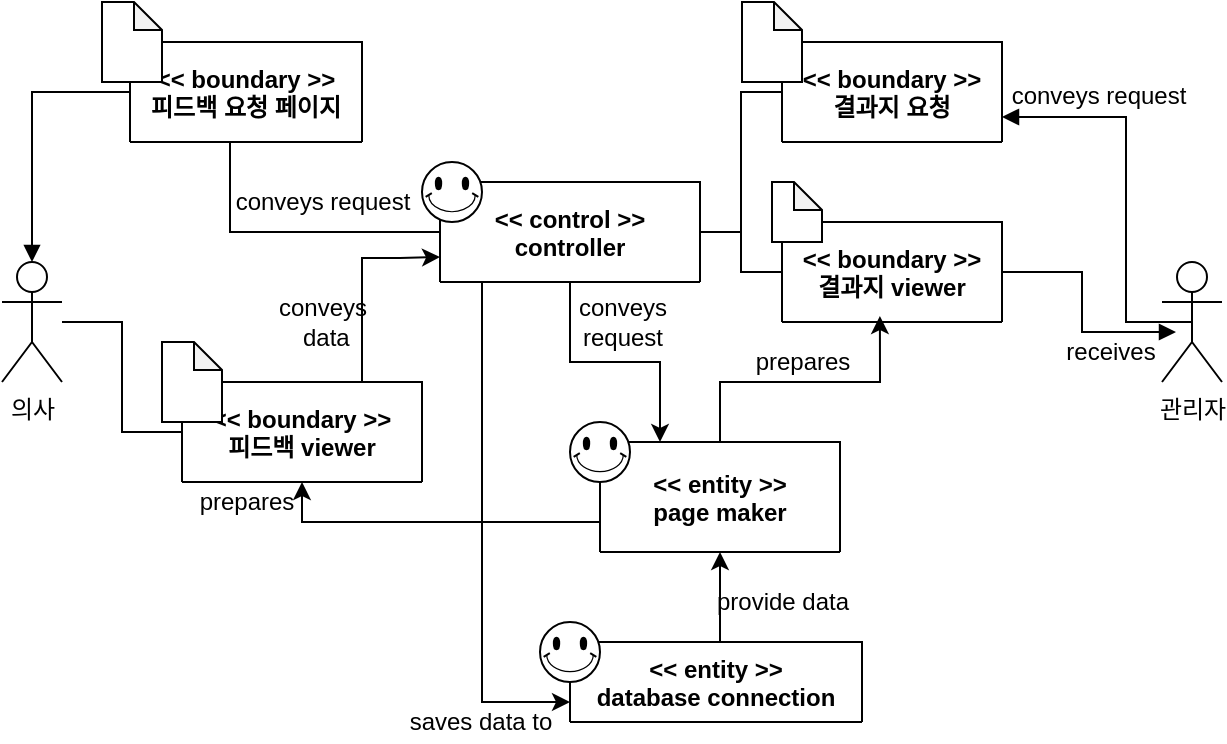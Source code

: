 <mxfile version="14.6.6" type="github">
  <diagram id="2snBoPdIVIojASlzs4ji" name="Page-1">
    <mxGraphModel dx="946" dy="544" grid="0" gridSize="10" guides="1" tooltips="1" connect="1" arrows="1" fold="1" page="1" pageScale="1" pageWidth="827" pageHeight="1169" math="0" shadow="0">
      <root>
        <mxCell id="0" />
        <mxCell id="1" parent="0" />
        <mxCell id="pNh5RsfMhSHscX6KeP78-1" value="의사" style="shape=umlActor;verticalLabelPosition=bottom;verticalAlign=top;html=1;outlineConnect=0;" parent="1" vertex="1">
          <mxGeometry x="130" y="200" width="30" height="60" as="geometry" />
        </mxCell>
        <mxCell id="9H2vDyvUipclMlkeoAgt-24" style="edgeStyle=orthogonalEdgeStyle;rounded=0;orthogonalLoop=1;jettySize=auto;html=1;entryX=1;entryY=0.75;entryDx=0;entryDy=0;endArrow=block;endFill=1;exitX=0.5;exitY=0;exitDx=0;exitDy=0;exitPerimeter=0;" edge="1" parent="1" source="pNh5RsfMhSHscX6KeP78-2" target="pNh5RsfMhSHscX6KeP78-9">
          <mxGeometry relative="1" as="geometry">
            <Array as="points">
              <mxPoint x="725" y="230" />
              <mxPoint x="692" y="230" />
              <mxPoint x="692" y="128" />
            </Array>
          </mxGeometry>
        </mxCell>
        <mxCell id="pNh5RsfMhSHscX6KeP78-2" value="관리자" style="shape=umlActor;verticalLabelPosition=bottom;verticalAlign=top;html=1;outlineConnect=0;" parent="1" vertex="1">
          <mxGeometry x="710" y="200" width="30" height="60" as="geometry" />
        </mxCell>
        <mxCell id="pNh5RsfMhSHscX6KeP78-14" style="edgeStyle=orthogonalEdgeStyle;rounded=0;orthogonalLoop=1;jettySize=auto;html=1;entryX=0;entryY=0.5;entryDx=0;entryDy=0;endArrow=none;endFill=0;" parent="1" source="pNh5RsfMhSHscX6KeP78-3" target="pNh5RsfMhSHscX6KeP78-9" edge="1">
          <mxGeometry relative="1" as="geometry" />
        </mxCell>
        <mxCell id="pNh5RsfMhSHscX6KeP78-17" style="edgeStyle=orthogonalEdgeStyle;rounded=0;orthogonalLoop=1;jettySize=auto;html=1;endArrow=none;endFill=0;" parent="1" source="pNh5RsfMhSHscX6KeP78-3" target="pNh5RsfMhSHscX6KeP78-16" edge="1">
          <mxGeometry relative="1" as="geometry" />
        </mxCell>
        <mxCell id="9H2vDyvUipclMlkeoAgt-2" style="edgeStyle=orthogonalEdgeStyle;rounded=0;orthogonalLoop=1;jettySize=auto;html=1;endArrow=none;endFill=0;" edge="1" parent="1" source="pNh5RsfMhSHscX6KeP78-3" target="pNh5RsfMhSHscX6KeP78-7">
          <mxGeometry relative="1" as="geometry">
            <Array as="points">
              <mxPoint x="244" y="185" />
            </Array>
          </mxGeometry>
        </mxCell>
        <mxCell id="9H2vDyvUipclMlkeoAgt-18" style="edgeStyle=orthogonalEdgeStyle;rounded=0;orthogonalLoop=1;jettySize=auto;html=1;entryX=0;entryY=0.75;entryDx=0;entryDy=0;" edge="1" parent="1" source="pNh5RsfMhSHscX6KeP78-3" target="pNh5RsfMhSHscX6KeP78-6">
          <mxGeometry relative="1" as="geometry">
            <Array as="points">
              <mxPoint x="370" y="420" />
            </Array>
          </mxGeometry>
        </mxCell>
        <mxCell id="9H2vDyvUipclMlkeoAgt-21" style="edgeStyle=orthogonalEdgeStyle;rounded=0;orthogonalLoop=1;jettySize=auto;html=1;entryX=0.25;entryY=0;entryDx=0;entryDy=0;" edge="1" parent="1" source="pNh5RsfMhSHscX6KeP78-3" target="9H2vDyvUipclMlkeoAgt-1">
          <mxGeometry relative="1" as="geometry" />
        </mxCell>
        <mxCell id="pNh5RsfMhSHscX6KeP78-3" value="&lt;&lt; control &gt;&gt;&#xa;controller" style="swimlane;startSize=50;" parent="1" vertex="1">
          <mxGeometry x="349" y="160" width="130" height="50" as="geometry" />
        </mxCell>
        <mxCell id="9H2vDyvUipclMlkeoAgt-11" style="edgeStyle=orthogonalEdgeStyle;rounded=0;orthogonalLoop=1;jettySize=auto;html=1;exitX=0.5;exitY=0;exitDx=0;exitDy=0;" edge="1" parent="1" source="pNh5RsfMhSHscX6KeP78-6" target="9H2vDyvUipclMlkeoAgt-1">
          <mxGeometry relative="1" as="geometry">
            <Array as="points">
              <mxPoint x="489" y="390" />
            </Array>
          </mxGeometry>
        </mxCell>
        <mxCell id="pNh5RsfMhSHscX6KeP78-6" value="&lt;&lt; entity &gt;&gt;&#xa;database connection" style="swimlane;startSize=40;" parent="1" vertex="1">
          <mxGeometry x="414" y="390" width="146" height="40" as="geometry" />
        </mxCell>
        <mxCell id="pNh5RsfMhSHscX6KeP78-25" value="" style="verticalLabelPosition=bottom;verticalAlign=top;html=1;shape=mxgraph.basic.smiley" parent="pNh5RsfMhSHscX6KeP78-6" vertex="1">
          <mxGeometry x="-15" y="-10" width="30" height="30" as="geometry" />
        </mxCell>
        <mxCell id="pNh5RsfMhSHscX6KeP78-11" style="edgeStyle=orthogonalEdgeStyle;rounded=0;orthogonalLoop=1;jettySize=auto;html=1;endArrow=block;endFill=1;" parent="1" source="pNh5RsfMhSHscX6KeP78-7" target="pNh5RsfMhSHscX6KeP78-1" edge="1">
          <mxGeometry relative="1" as="geometry" />
        </mxCell>
        <mxCell id="pNh5RsfMhSHscX6KeP78-7" value="&lt;&lt; boundary &gt;&gt;&#xa;피드백 요청 페이지" style="swimlane;startSize=50;" parent="1" vertex="1">
          <mxGeometry x="194" y="90" width="116" height="50" as="geometry" />
        </mxCell>
        <mxCell id="pNh5RsfMhSHscX6KeP78-12" style="edgeStyle=orthogonalEdgeStyle;rounded=0;orthogonalLoop=1;jettySize=auto;html=1;endArrow=none;endFill=0;" parent="1" source="pNh5RsfMhSHscX6KeP78-8" target="pNh5RsfMhSHscX6KeP78-1" edge="1">
          <mxGeometry relative="1" as="geometry" />
        </mxCell>
        <mxCell id="9H2vDyvUipclMlkeoAgt-3" style="edgeStyle=orthogonalEdgeStyle;rounded=0;orthogonalLoop=1;jettySize=auto;html=1;entryX=0;entryY=0.75;entryDx=0;entryDy=0;" edge="1" parent="1" source="pNh5RsfMhSHscX6KeP78-8" target="pNh5RsfMhSHscX6KeP78-3">
          <mxGeometry relative="1" as="geometry">
            <Array as="points">
              <mxPoint x="310" y="198" />
              <mxPoint x="329" y="198" />
            </Array>
          </mxGeometry>
        </mxCell>
        <mxCell id="pNh5RsfMhSHscX6KeP78-8" value="&lt;&lt; boundary &gt;&gt;&#xa;피드백 viewer" style="swimlane;startSize=50;" parent="1" vertex="1">
          <mxGeometry x="220" y="260" width="120" height="50" as="geometry" />
        </mxCell>
        <mxCell id="9H2vDyvUipclMlkeoAgt-14" value="" style="shape=note;whiteSpace=wrap;html=1;backgroundOutline=1;darkOpacity=0.05;size=14;" vertex="1" parent="pNh5RsfMhSHscX6KeP78-8">
          <mxGeometry x="-10" y="-20" width="30" height="40" as="geometry" />
        </mxCell>
        <mxCell id="pNh5RsfMhSHscX6KeP78-9" value="&lt;&lt; boundary &gt;&gt;&#xa;결과지 요청" style="swimlane;startSize=50;" parent="1" vertex="1">
          <mxGeometry x="520" y="90" width="110" height="50" as="geometry" />
        </mxCell>
        <mxCell id="9H2vDyvUipclMlkeoAgt-26" style="edgeStyle=orthogonalEdgeStyle;rounded=0;orthogonalLoop=1;jettySize=auto;html=1;endArrow=block;endFill=1;" edge="1" parent="1" source="pNh5RsfMhSHscX6KeP78-16">
          <mxGeometry relative="1" as="geometry">
            <mxPoint x="717" y="235" as="targetPoint" />
            <Array as="points">
              <mxPoint x="670" y="205" />
              <mxPoint x="670" y="235" />
            </Array>
          </mxGeometry>
        </mxCell>
        <mxCell id="pNh5RsfMhSHscX6KeP78-16" value="&lt;&lt; boundary &gt;&gt;&#xa;결과지 viewer" style="swimlane;startSize=50;" parent="1" vertex="1">
          <mxGeometry x="520" y="180" width="110" height="50" as="geometry" />
        </mxCell>
        <mxCell id="9H2vDyvUipclMlkeoAgt-15" value="" style="shape=note;whiteSpace=wrap;html=1;backgroundOutline=1;darkOpacity=0.05;size=14;" vertex="1" parent="pNh5RsfMhSHscX6KeP78-16">
          <mxGeometry x="-5" y="-20" width="25" height="30" as="geometry" />
        </mxCell>
        <mxCell id="pNh5RsfMhSHscX6KeP78-28" value="" style="verticalLabelPosition=bottom;verticalAlign=top;html=1;shape=mxgraph.basic.smiley" parent="1" vertex="1">
          <mxGeometry x="340" y="150" width="30" height="30" as="geometry" />
        </mxCell>
        <mxCell id="pNh5RsfMhSHscX6KeP78-29" value="conveys request" style="text;html=1;align=center;verticalAlign=middle;resizable=0;points=[];autosize=1;strokeColor=none;" parent="1" vertex="1">
          <mxGeometry x="240" y="160" width="100" height="20" as="geometry" />
        </mxCell>
        <mxCell id="pNh5RsfMhSHscX6KeP78-30" value="conveys request" style="text;html=1;align=center;verticalAlign=middle;resizable=0;points=[];autosize=1;strokeColor=none;" parent="1" vertex="1">
          <mxGeometry x="628" y="107" width="100" height="20" as="geometry" />
        </mxCell>
        <mxCell id="pNh5RsfMhSHscX6KeP78-33" value="provide data" style="text;html=1;align=center;verticalAlign=middle;resizable=0;points=[];autosize=1;strokeColor=none;" parent="1" vertex="1">
          <mxGeometry x="480" y="360" width="80" height="20" as="geometry" />
        </mxCell>
        <mxCell id="9H2vDyvUipclMlkeoAgt-5" style="edgeStyle=orthogonalEdgeStyle;rounded=0;orthogonalLoop=1;jettySize=auto;html=1;entryX=0.5;entryY=1;entryDx=0;entryDy=0;" edge="1" parent="1" source="9H2vDyvUipclMlkeoAgt-1" target="pNh5RsfMhSHscX6KeP78-8">
          <mxGeometry relative="1" as="geometry">
            <Array as="points">
              <mxPoint x="280" y="330" />
            </Array>
          </mxGeometry>
        </mxCell>
        <mxCell id="9H2vDyvUipclMlkeoAgt-9" style="edgeStyle=orthogonalEdgeStyle;rounded=0;orthogonalLoop=1;jettySize=auto;html=1;entryX=0.445;entryY=0.94;entryDx=0;entryDy=0;entryPerimeter=0;" edge="1" parent="1" source="9H2vDyvUipclMlkeoAgt-1" target="pNh5RsfMhSHscX6KeP78-16">
          <mxGeometry relative="1" as="geometry" />
        </mxCell>
        <mxCell id="9H2vDyvUipclMlkeoAgt-1" value="&lt;&lt; entity &gt;&gt;&#xa;page maker" style="swimlane;startSize=55;" vertex="1" parent="1">
          <mxGeometry x="429" y="290" width="120" height="55" as="geometry" />
        </mxCell>
        <mxCell id="pNh5RsfMhSHscX6KeP78-26" value="" style="verticalLabelPosition=bottom;verticalAlign=top;html=1;shape=mxgraph.basic.smiley" parent="9H2vDyvUipclMlkeoAgt-1" vertex="1">
          <mxGeometry x="-15" y="-10" width="30" height="30" as="geometry" />
        </mxCell>
        <mxCell id="9H2vDyvUipclMlkeoAgt-4" value="receives" style="text;html=1;align=center;verticalAlign=middle;resizable=0;points=[];autosize=1;strokeColor=none;" vertex="1" parent="1">
          <mxGeometry x="654" y="235" width="60" height="20" as="geometry" />
        </mxCell>
        <mxCell id="9H2vDyvUipclMlkeoAgt-6" value="prepares" style="text;html=1;align=center;verticalAlign=middle;resizable=0;points=[];autosize=1;strokeColor=none;" vertex="1" parent="1">
          <mxGeometry x="222" y="310" width="60" height="20" as="geometry" />
        </mxCell>
        <mxCell id="9H2vDyvUipclMlkeoAgt-10" value="prepares" style="text;html=1;align=center;verticalAlign=middle;resizable=0;points=[];autosize=1;strokeColor=none;" vertex="1" parent="1">
          <mxGeometry x="500" y="240" width="60" height="20" as="geometry" />
        </mxCell>
        <mxCell id="9H2vDyvUipclMlkeoAgt-12" value="" style="shape=note;whiteSpace=wrap;html=1;backgroundOutline=1;darkOpacity=0.05;size=14;" vertex="1" parent="1">
          <mxGeometry x="180" y="70" width="30" height="40" as="geometry" />
        </mxCell>
        <mxCell id="9H2vDyvUipclMlkeoAgt-17" value="saves data to" style="text;html=1;align=center;verticalAlign=middle;resizable=0;points=[];autosize=1;strokeColor=none;" vertex="1" parent="1">
          <mxGeometry x="324" y="420" width="90" height="20" as="geometry" />
        </mxCell>
        <mxCell id="pNh5RsfMhSHscX6KeP78-31" value="conveys &lt;br&gt;request" style="text;html=1;align=center;verticalAlign=middle;resizable=0;points=[];autosize=1;strokeColor=none;" parent="1" vertex="1">
          <mxGeometry x="410" y="215" width="60" height="30" as="geometry" />
        </mxCell>
        <mxCell id="9H2vDyvUipclMlkeoAgt-22" value="conveys&lt;br&gt;&amp;nbsp;data" style="text;html=1;align=center;verticalAlign=middle;resizable=0;points=[];autosize=1;strokeColor=none;" vertex="1" parent="1">
          <mxGeometry x="260" y="215" width="60" height="30" as="geometry" />
        </mxCell>
        <mxCell id="9H2vDyvUipclMlkeoAgt-13" value="" style="shape=note;whiteSpace=wrap;html=1;backgroundOutline=1;darkOpacity=0.05;size=14;" vertex="1" parent="1">
          <mxGeometry x="500" y="70" width="30" height="40" as="geometry" />
        </mxCell>
      </root>
    </mxGraphModel>
  </diagram>
</mxfile>
